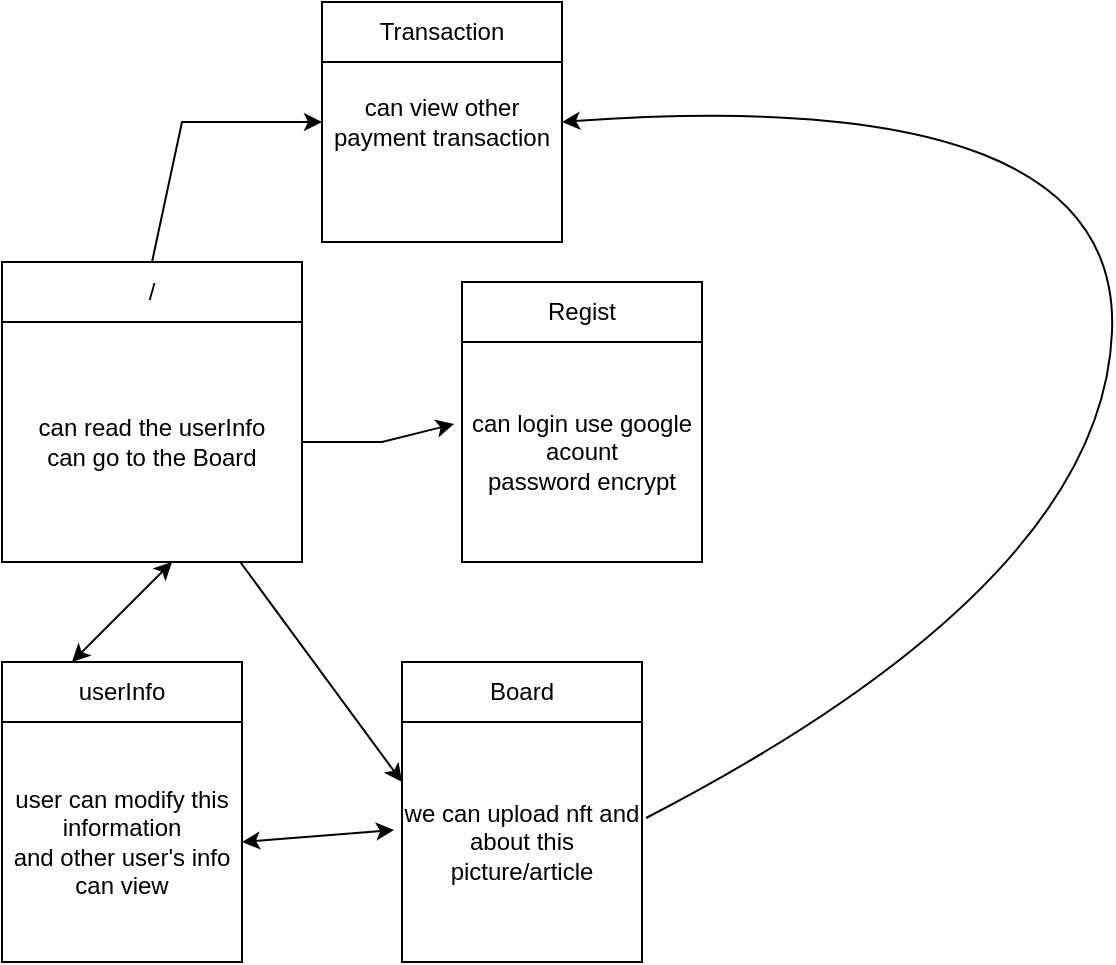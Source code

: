 <mxfile version="20.0.3" type="github">
  <diagram id="C5RBs43oDa-KdzZeNtuy" name="Page-1">
    <mxGraphModel dx="942" dy="696" grid="1" gridSize="10" guides="1" tooltips="1" connect="1" arrows="1" fold="1" page="1" pageScale="1" pageWidth="827" pageHeight="1169" math="0" shadow="0">
      <root>
        <mxCell id="WIyWlLk6GJQsqaUBKTNV-0" />
        <mxCell id="WIyWlLk6GJQsqaUBKTNV-1" parent="WIyWlLk6GJQsqaUBKTNV-0" />
        <mxCell id="NDddO5jCKR1wdwVJ36uS-0" value="can read the userInfo&lt;br&gt;can go to the Board" style="rounded=0;whiteSpace=wrap;html=1;" vertex="1" parent="WIyWlLk6GJQsqaUBKTNV-1">
          <mxGeometry x="200" y="200" width="150" height="120" as="geometry" />
        </mxCell>
        <mxCell id="NDddO5jCKR1wdwVJ36uS-1" value="/" style="rounded=0;whiteSpace=wrap;html=1;" vertex="1" parent="WIyWlLk6GJQsqaUBKTNV-1">
          <mxGeometry x="200" y="170" width="150" height="30" as="geometry" />
        </mxCell>
        <mxCell id="NDddO5jCKR1wdwVJ36uS-3" value="can login use google acount&lt;br&gt;password encrypt" style="rounded=0;whiteSpace=wrap;html=1;" vertex="1" parent="WIyWlLk6GJQsqaUBKTNV-1">
          <mxGeometry x="430" y="210" width="120" height="110" as="geometry" />
        </mxCell>
        <mxCell id="NDddO5jCKR1wdwVJ36uS-4" value="Regist" style="rounded=0;whiteSpace=wrap;html=1;" vertex="1" parent="WIyWlLk6GJQsqaUBKTNV-1">
          <mxGeometry x="430" y="180" width="120" height="30" as="geometry" />
        </mxCell>
        <mxCell id="NDddO5jCKR1wdwVJ36uS-5" value="we can upload nft and about this picture/article" style="whiteSpace=wrap;html=1;aspect=fixed;" vertex="1" parent="WIyWlLk6GJQsqaUBKTNV-1">
          <mxGeometry x="400" y="400" width="120" height="120" as="geometry" />
        </mxCell>
        <mxCell id="NDddO5jCKR1wdwVJ36uS-6" value="Board" style="rounded=0;whiteSpace=wrap;html=1;" vertex="1" parent="WIyWlLk6GJQsqaUBKTNV-1">
          <mxGeometry x="400" y="370" width="120" height="30" as="geometry" />
        </mxCell>
        <mxCell id="NDddO5jCKR1wdwVJ36uS-8" value="user can modify this information&lt;br&gt;and other user&#39;s info&lt;br&gt;can view" style="whiteSpace=wrap;html=1;aspect=fixed;" vertex="1" parent="WIyWlLk6GJQsqaUBKTNV-1">
          <mxGeometry x="200" y="400" width="120" height="120" as="geometry" />
        </mxCell>
        <mxCell id="NDddO5jCKR1wdwVJ36uS-9" value="userInfo" style="rounded=0;whiteSpace=wrap;html=1;" vertex="1" parent="WIyWlLk6GJQsqaUBKTNV-1">
          <mxGeometry x="200" y="370" width="120" height="30" as="geometry" />
        </mxCell>
        <mxCell id="NDddO5jCKR1wdwVJ36uS-10" value="" style="endArrow=classic;html=1;rounded=0;entryX=-0.033;entryY=0.373;entryDx=0;entryDy=0;entryPerimeter=0;" edge="1" parent="WIyWlLk6GJQsqaUBKTNV-1" source="NDddO5jCKR1wdwVJ36uS-0" target="NDddO5jCKR1wdwVJ36uS-3">
          <mxGeometry width="50" height="50" relative="1" as="geometry">
            <mxPoint x="363.5" y="270" as="sourcePoint" />
            <mxPoint x="413.5" y="220" as="targetPoint" />
            <Array as="points">
              <mxPoint x="390" y="260" />
            </Array>
          </mxGeometry>
        </mxCell>
        <mxCell id="NDddO5jCKR1wdwVJ36uS-11" value="" style="endArrow=classic;html=1;rounded=0;entryX=0;entryY=0.25;entryDx=0;entryDy=0;" edge="1" parent="WIyWlLk6GJQsqaUBKTNV-1" source="NDddO5jCKR1wdwVJ36uS-0" target="NDddO5jCKR1wdwVJ36uS-5">
          <mxGeometry width="50" height="50" relative="1" as="geometry">
            <mxPoint x="350" y="370" as="sourcePoint" />
            <mxPoint x="400" y="320" as="targetPoint" />
          </mxGeometry>
        </mxCell>
        <mxCell id="NDddO5jCKR1wdwVJ36uS-12" value="" style="endArrow=classic;startArrow=classic;html=1;rounded=0;" edge="1" parent="WIyWlLk6GJQsqaUBKTNV-1">
          <mxGeometry width="50" height="50" relative="1" as="geometry">
            <mxPoint x="235" y="370" as="sourcePoint" />
            <mxPoint x="285" y="320" as="targetPoint" />
          </mxGeometry>
        </mxCell>
        <mxCell id="NDddO5jCKR1wdwVJ36uS-13" value="" style="endArrow=classic;startArrow=classic;html=1;rounded=0;entryX=-0.033;entryY=0.45;entryDx=0;entryDy=0;entryPerimeter=0;exitX=1;exitY=0.5;exitDx=0;exitDy=0;" edge="1" parent="WIyWlLk6GJQsqaUBKTNV-1" source="NDddO5jCKR1wdwVJ36uS-8" target="NDddO5jCKR1wdwVJ36uS-5">
          <mxGeometry width="50" height="50" relative="1" as="geometry">
            <mxPoint x="330" y="500" as="sourcePoint" />
            <mxPoint x="380" y="450" as="targetPoint" />
          </mxGeometry>
        </mxCell>
        <mxCell id="NDddO5jCKR1wdwVJ36uS-14" value="can view other payment transaction" style="whiteSpace=wrap;html=1;aspect=fixed;" vertex="1" parent="WIyWlLk6GJQsqaUBKTNV-1">
          <mxGeometry x="360" y="40" width="120" height="120" as="geometry" />
        </mxCell>
        <mxCell id="NDddO5jCKR1wdwVJ36uS-15" value="Transaction" style="rounded=0;whiteSpace=wrap;html=1;" vertex="1" parent="WIyWlLk6GJQsqaUBKTNV-1">
          <mxGeometry x="360" y="40" width="120" height="30" as="geometry" />
        </mxCell>
        <mxCell id="NDddO5jCKR1wdwVJ36uS-16" value="" style="endArrow=classic;html=1;rounded=0;entryX=0;entryY=0.5;entryDx=0;entryDy=0;exitX=0.5;exitY=0;exitDx=0;exitDy=0;" edge="1" parent="WIyWlLk6GJQsqaUBKTNV-1" source="NDddO5jCKR1wdwVJ36uS-1" target="NDddO5jCKR1wdwVJ36uS-14">
          <mxGeometry width="50" height="50" relative="1" as="geometry">
            <mxPoint x="280" y="160" as="sourcePoint" />
            <mxPoint x="310" y="70" as="targetPoint" />
            <Array as="points">
              <mxPoint x="290" y="100" />
            </Array>
          </mxGeometry>
        </mxCell>
        <mxCell id="NDddO5jCKR1wdwVJ36uS-17" value="" style="curved=1;endArrow=classic;html=1;rounded=0;exitX=1.017;exitY=0.4;exitDx=0;exitDy=0;exitPerimeter=0;entryX=1;entryY=0.5;entryDx=0;entryDy=0;" edge="1" parent="WIyWlLk6GJQsqaUBKTNV-1" source="NDddO5jCKR1wdwVJ36uS-5" target="NDddO5jCKR1wdwVJ36uS-14">
          <mxGeometry width="50" height="50" relative="1" as="geometry">
            <mxPoint x="600" y="330" as="sourcePoint" />
            <mxPoint x="670" y="120" as="targetPoint" />
            <Array as="points">
              <mxPoint x="750" y="330" />
              <mxPoint x="760" y="80" />
            </Array>
          </mxGeometry>
        </mxCell>
      </root>
    </mxGraphModel>
  </diagram>
</mxfile>
